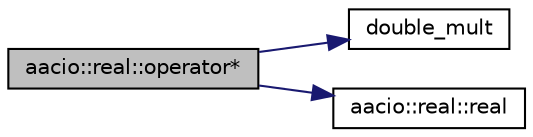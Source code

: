digraph "aacio::real::operator*"
{
  edge [fontname="Helvetica",fontsize="10",labelfontname="Helvetica",labelfontsize="10"];
  node [fontname="Helvetica",fontsize="10",shape=record];
  rankdir="LR";
  Node0 [label="aacio::real::operator*",height=0.2,width=0.4,color="black", fillcolor="grey75", style="filled", fontcolor="black"];
  Node0 -> Node1 [color="midnightblue",fontsize="10",style="solid"];
  Node1 [label="double_mult",height=0.2,width=0.4,color="black", fillcolor="white", style="filled",URL="$group__mathcapi.html#ga6390d36d23bd89bcd9bcf52385ba88f2",tooltip="Multiplication between two double. "];
  Node0 -> Node2 [color="midnightblue",fontsize="10",style="solid"];
  Node2 [label="aacio::real::real",height=0.2,width=0.4,color="black", fillcolor="white", style="filled",URL="$classaacio_1_1real.html#a79591ac3c57ad6295b75cef14d8e9fdb",tooltip="Constructor to double object from uint64 value. "];
}
